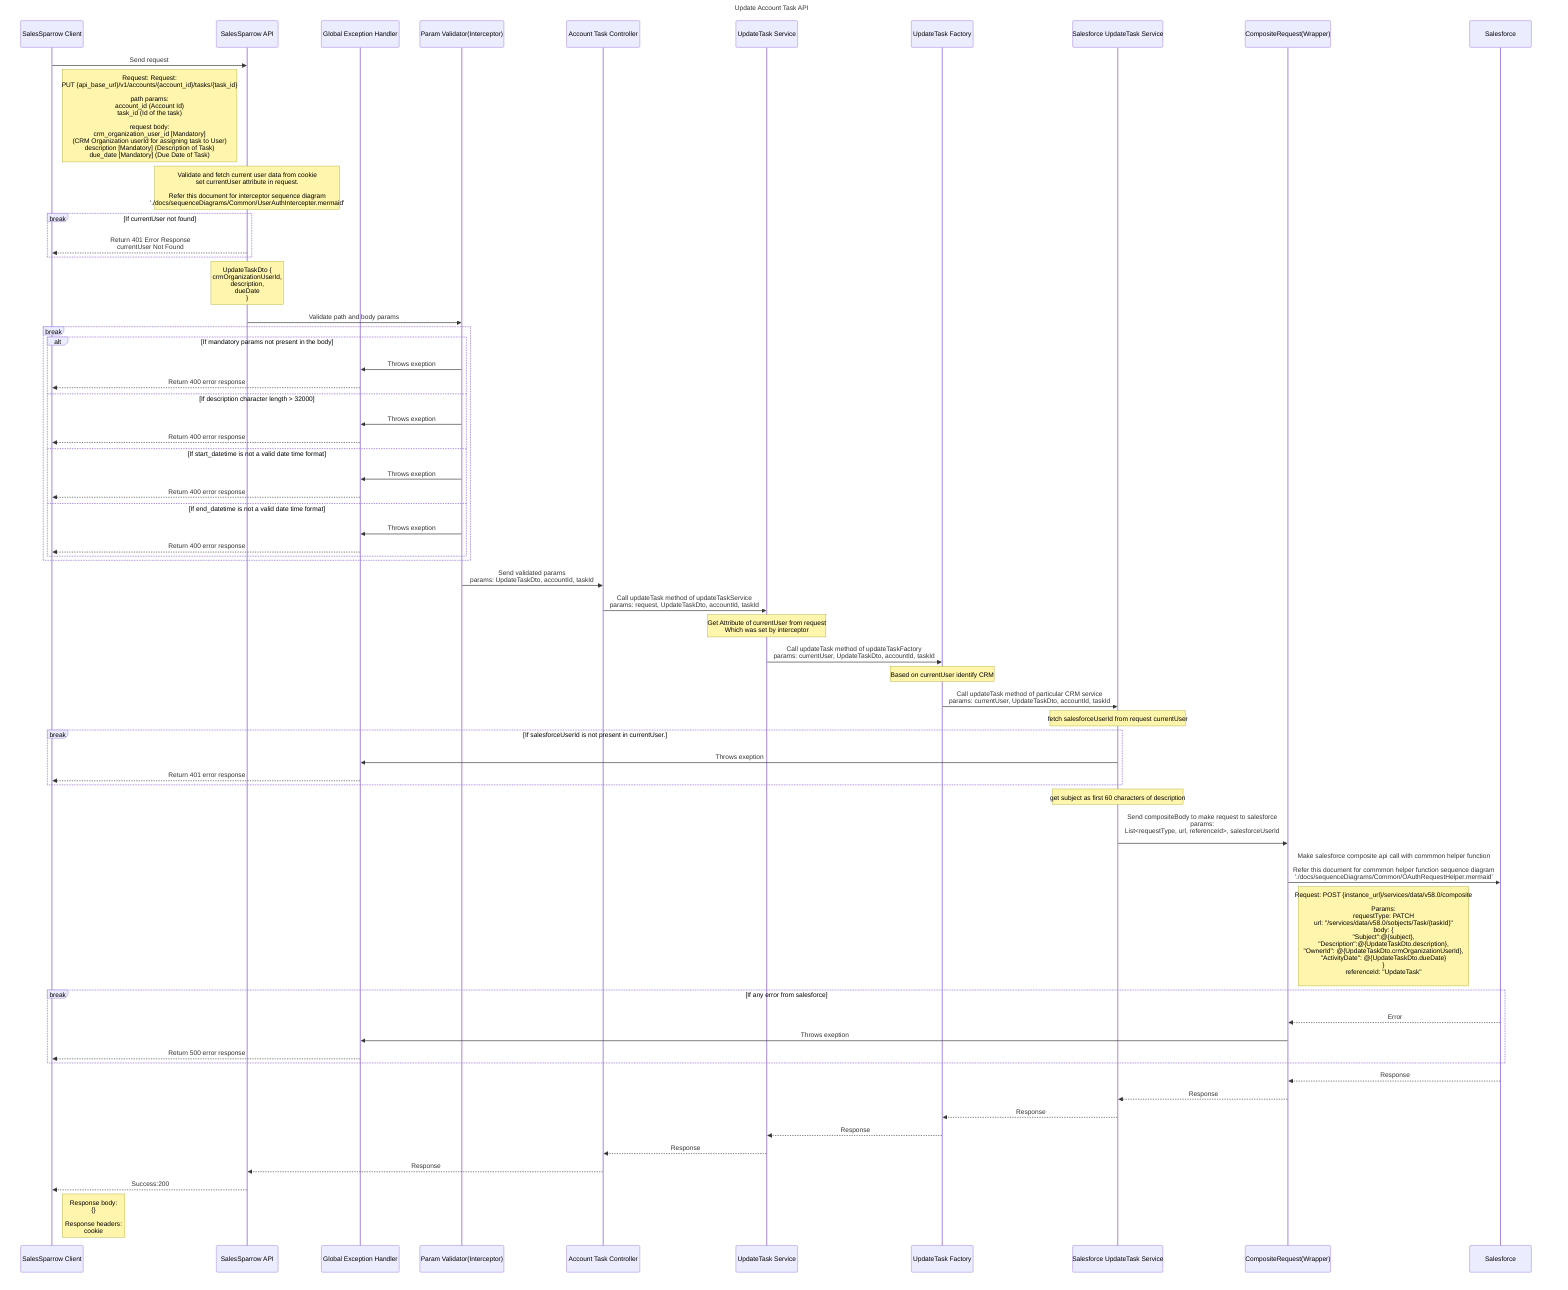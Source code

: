 sequenceDiagram
title Update Account Task API
    participant ui as SalesSparrow Client
    participant api as SalesSparrow API
    participant exceptionHandler as Global Exception Handler
    participant validator as Param Validator(Interceptor)
    participant controller as Account Task Controller
    participant service as UpdateTask Service
    participant factory as UpdateTask Factory
    participant crm as Salesforce UpdateTask Service
    participant CompositeRequestWrapper as CompositeRequest(Wrapper)
    participant salesforce as Salesforce

    ui->>api:  Send request 
    note right of ui: Request: Request: <br>PUT {api_base_url}/v1/accounts/{account_id}/tasks/{task_id}<br><br>path params:  <br>account_id (Account Id)<br>task_id (Id of the task) <br><br> request body:<br>crm_organization_user_id [Mandatory]<br>(CRM Organization userId for assigning task to User)<br>description [Mandatory] (Description of Task)<br>due_date [Mandatory] (Due Date of Task)

    note over api: Validate and fetch current user data from cookie<br>set currentUser attribute in request.<br><br>Refer this document for interceptor sequence diagram <br> './docs/sequenceDiagrams/Common/UserAuthIntercepter.mermaid'
    break If currentUser not found
        api-->>ui: Return 401 Error Response<br>currentUser Not Found
    end

    note over api: UpdateTaskDto  {<br>crmOrganizationUserId,<br>description,<br>dueDate<br>}
    api->>validator: Validate path and body params

    break 
        alt If mandatory params not present in the body    
            validator->>exceptionHandler: Throws exeption
            exceptionHandler-->>ui:Return 400 error response
        else If description character length > 32000
            validator->>exceptionHandler: Throws exeption
            exceptionHandler-->>ui:Return 400 error response
        else If start_datetime is not a valid date time format
            validator->>exceptionHandler: Throws exeption
            exceptionHandler-->>ui:Return 400 error response
        else If end_datetime is not a valid date time format
            validator->>exceptionHandler: Throws exeption
            exceptionHandler-->>ui:Return 400 error response
        end
    end

    validator->>controller: Send validated params<br>params: UpdateTaskDto, accountId, taskId
    
    controller->>service: Call updateTask method of updateTaskService<br> params: request, UpdateTaskDto, accountId, taskId
    note over service: Get Attribute of currentUser from request<br>Which was set by interceptor

    service->>factory: Call updateTask method of updateTaskFactory<br>params: currentUser, UpdateTaskDto, accountId, taskId
    note over factory: Based on currentUser identify CRM

    factory->>crm: Call updateTask method of particular CRM service<br>params: currentUser, UpdateTaskDto, accountId, taskId

    note over crm: fetch salesforceUserId from request currentUser
    break If salesforceUserId is not present in currentUser.
        crm->>exceptionHandler: Throws exeption
        exceptionHandler-->>ui:Return 401 error response 
    end
    note over crm: get subject as first 60 characters of description
    crm->>CompositeRequestWrapper: Send compositeBody to make request to salesforce<br>params: <br> List<requestType, url, referenceId>, salesforceUserId <br>

    CompositeRequestWrapper->>salesforce: Make salesforce composite api call with commmon helper function<br><br>Refer this document for commmon helper function sequence diagram <br> './docs/sequenceDiagrams/Common/OAuthRequestHelper.mermaid'
    note right of CompositeRequestWrapper: Request: POST {instance_url}/services/data/v58.0/composite <br><br>Params: <br> requestType: PATCH<br> url: "/services/data/v58.0/sobjects/Task/{taskId}"<br>body: {<br>"Subject":@{subject},<br>"Description":@{UpdateTaskDto.description},<br>"OwnerId": @{UpdateTaskDto.crmOrganizationUserId},<br>"ActivityDate": @{UpdateTaskDto.dueDate}<br>} <br>referenceId: "UpdateTask"<br>
    
    break If any error from salesforce
        salesforce-->>CompositeRequestWrapper: Error
        CompositeRequestWrapper->>exceptionHandler: Throws exeption
        exceptionHandler-->>ui: Return 500 error response
    end

    salesforce-->>CompositeRequestWrapper: Response
    CompositeRequestWrapper-->>crm: Response

    crm-->>factory: Response
    factory-->>service: Response
    service-->> controller: Response
    controller-->>api: Response

    api-->>ui: Success:200
    note right of ui: Response body: <br> {}<br><br>Response headers:<br> cookie
